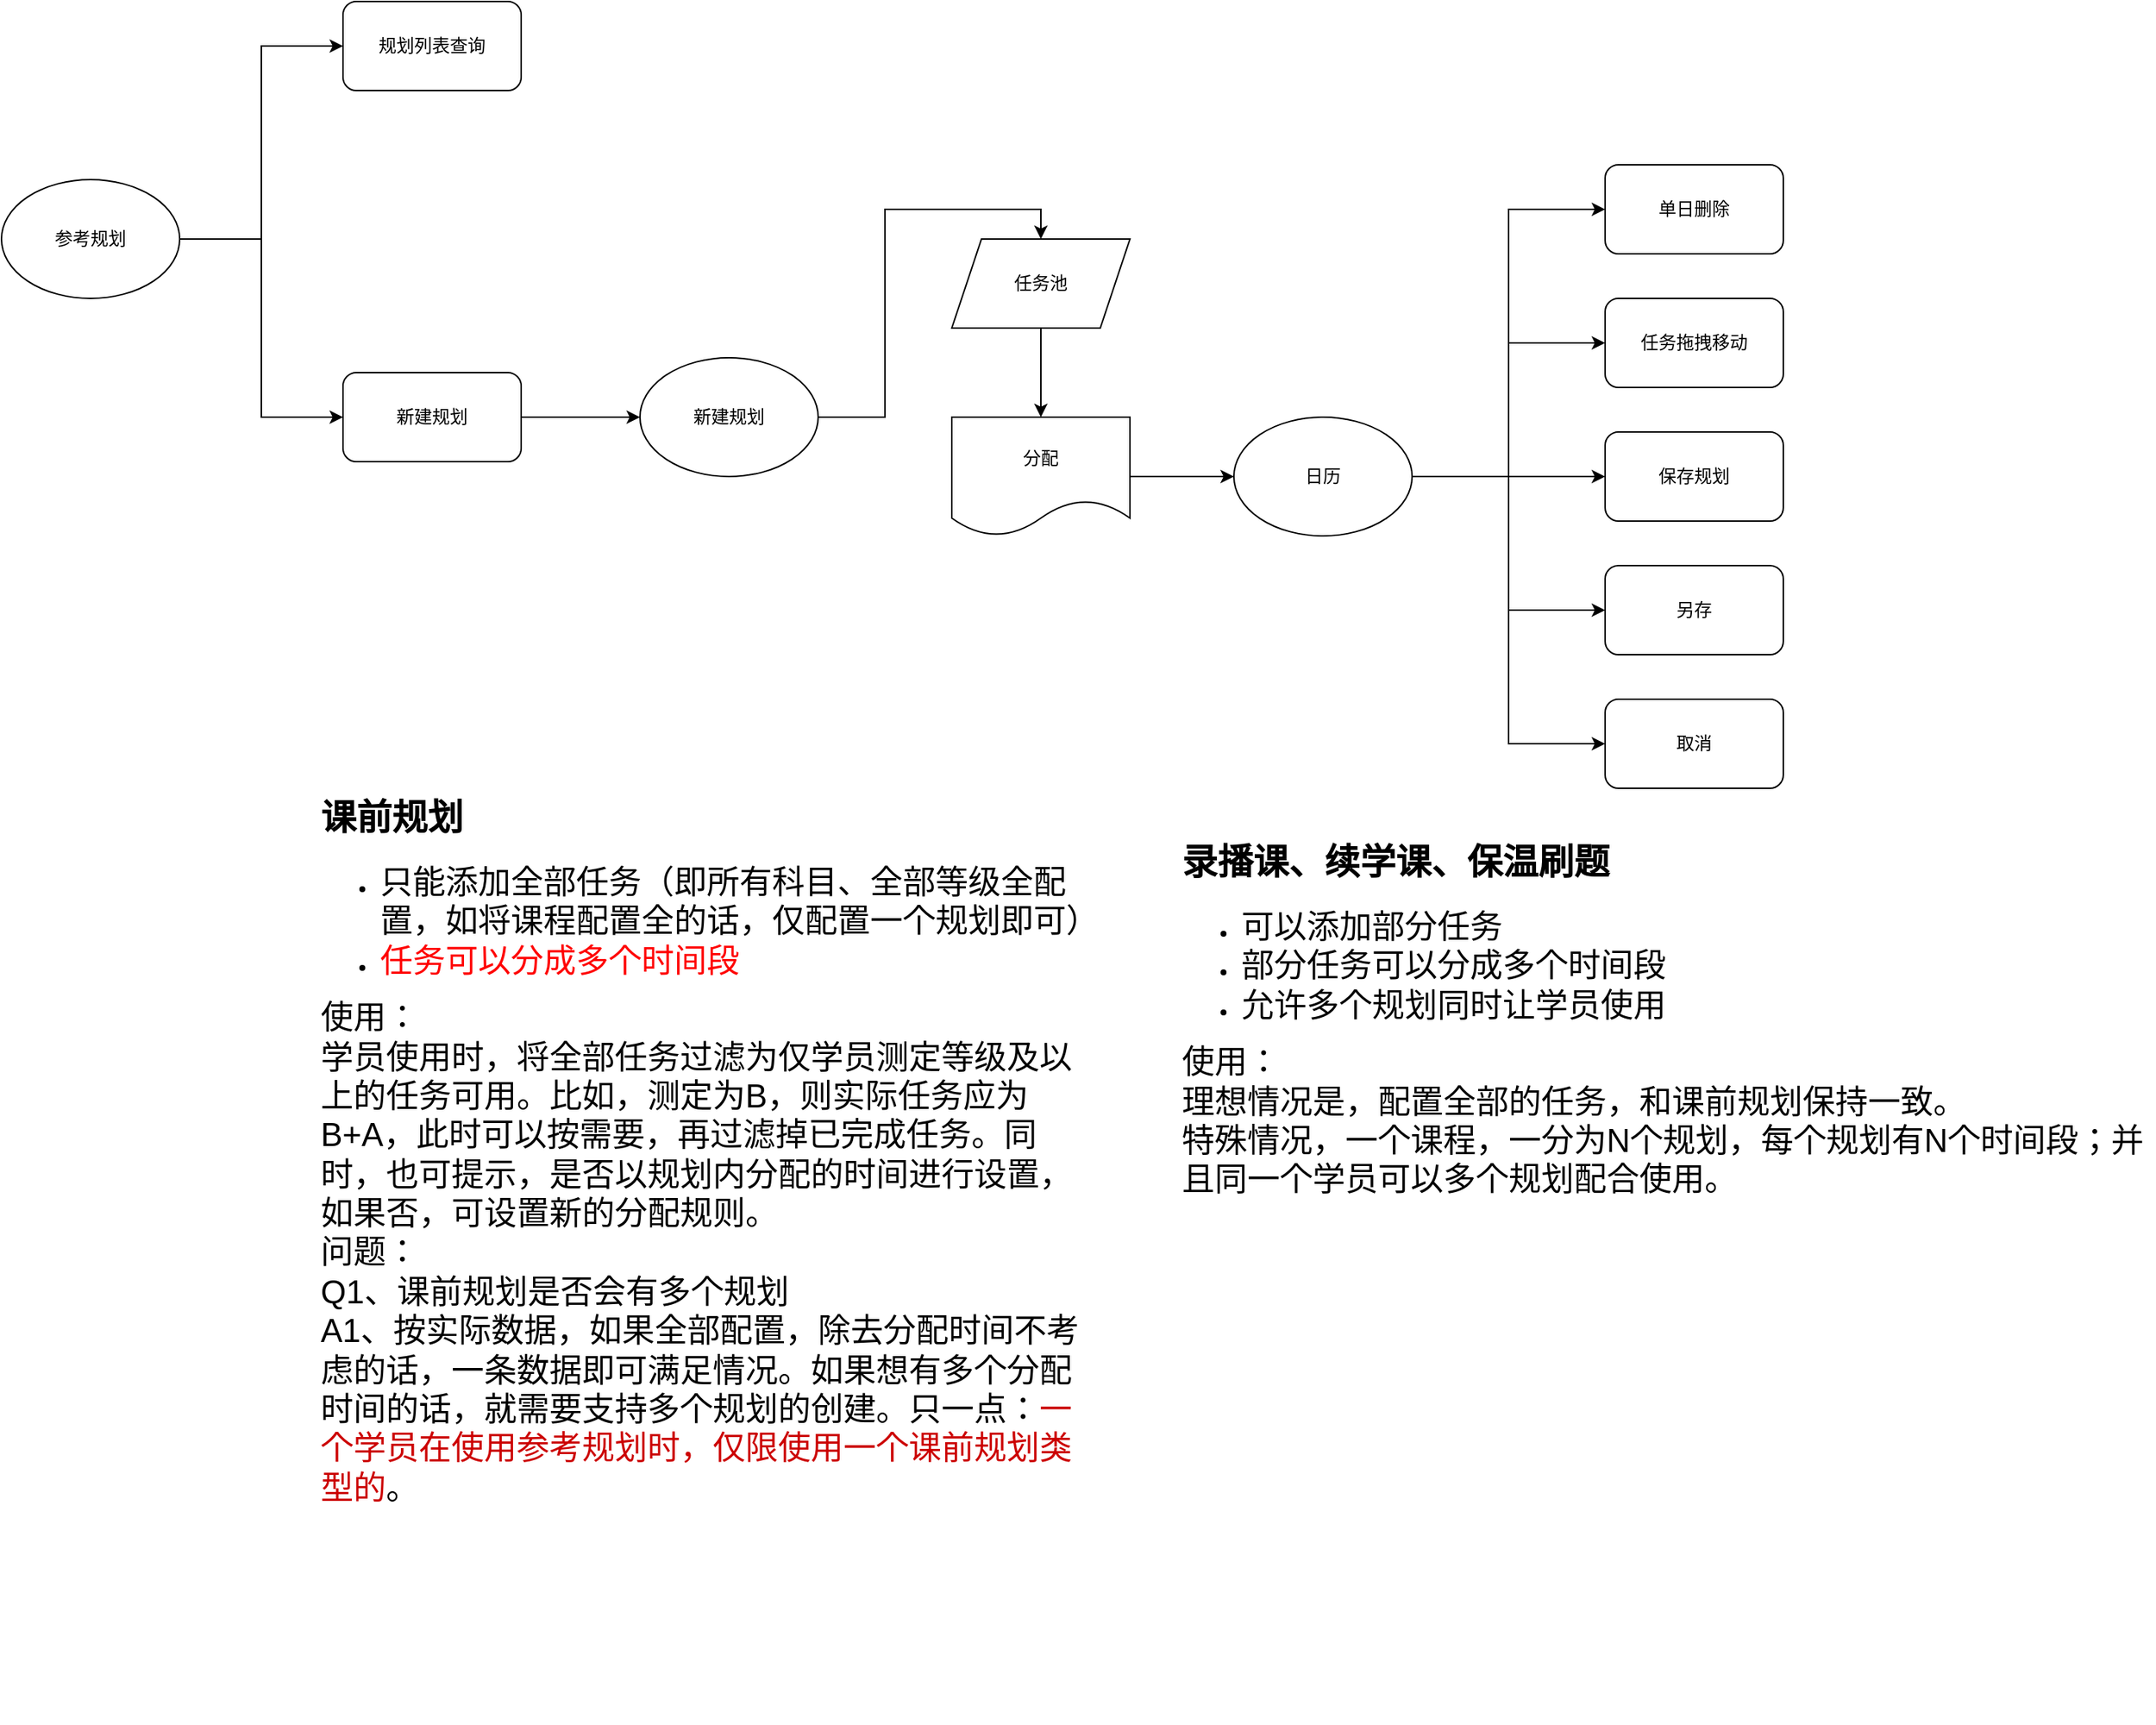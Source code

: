 <mxfile version="24.0.2" type="github">
  <diagram name="第 1 页" id="9BZdloZdPXbtKQPZ9AlU">
    <mxGraphModel dx="2193" dy="691" grid="1" gridSize="10" guides="1" tooltips="1" connect="1" arrows="1" fold="1" page="1" pageScale="1" pageWidth="827" pageHeight="1169" math="0" shadow="0">
      <root>
        <mxCell id="0" />
        <mxCell id="1" parent="0" />
        <mxCell id="iIJYMMnLSl6CzRDzTWIC-24" style="edgeStyle=orthogonalEdgeStyle;rounded=0;orthogonalLoop=1;jettySize=auto;html=1;exitX=1;exitY=0.5;exitDx=0;exitDy=0;entryX=0;entryY=0.5;entryDx=0;entryDy=0;" edge="1" parent="1" source="iIJYMMnLSl6CzRDzTWIC-2" target="iIJYMMnLSl6CzRDzTWIC-3">
          <mxGeometry relative="1" as="geometry" />
        </mxCell>
        <mxCell id="iIJYMMnLSl6CzRDzTWIC-25" style="edgeStyle=orthogonalEdgeStyle;rounded=0;orthogonalLoop=1;jettySize=auto;html=1;exitX=1;exitY=0.5;exitDx=0;exitDy=0;entryX=0;entryY=0.5;entryDx=0;entryDy=0;" edge="1" parent="1" source="iIJYMMnLSl6CzRDzTWIC-2" target="iIJYMMnLSl6CzRDzTWIC-4">
          <mxGeometry relative="1" as="geometry" />
        </mxCell>
        <mxCell id="iIJYMMnLSl6CzRDzTWIC-2" value="参考规划" style="ellipse;whiteSpace=wrap;html=1;" vertex="1" parent="1">
          <mxGeometry x="-100" y="530" width="120" height="80" as="geometry" />
        </mxCell>
        <mxCell id="iIJYMMnLSl6CzRDzTWIC-3" value="规划列表查询" style="rounded=1;whiteSpace=wrap;html=1;" vertex="1" parent="1">
          <mxGeometry x="130" y="410" width="120" height="60" as="geometry" />
        </mxCell>
        <mxCell id="iIJYMMnLSl6CzRDzTWIC-6" style="edgeStyle=orthogonalEdgeStyle;rounded=0;orthogonalLoop=1;jettySize=auto;html=1;exitX=1;exitY=0.5;exitDx=0;exitDy=0;" edge="1" parent="1" source="iIJYMMnLSl6CzRDzTWIC-4" target="iIJYMMnLSl6CzRDzTWIC-5">
          <mxGeometry relative="1" as="geometry" />
        </mxCell>
        <mxCell id="iIJYMMnLSl6CzRDzTWIC-4" value="新建规划" style="rounded=1;whiteSpace=wrap;html=1;" vertex="1" parent="1">
          <mxGeometry x="130" y="660" width="120" height="60" as="geometry" />
        </mxCell>
        <mxCell id="iIJYMMnLSl6CzRDzTWIC-10" style="edgeStyle=orthogonalEdgeStyle;rounded=0;orthogonalLoop=1;jettySize=auto;html=1;exitX=1;exitY=0.5;exitDx=0;exitDy=0;entryX=0.5;entryY=0;entryDx=0;entryDy=0;" edge="1" parent="1" source="iIJYMMnLSl6CzRDzTWIC-5" target="iIJYMMnLSl6CzRDzTWIC-8">
          <mxGeometry relative="1" as="geometry" />
        </mxCell>
        <mxCell id="iIJYMMnLSl6CzRDzTWIC-5" value="新建规划" style="ellipse;whiteSpace=wrap;html=1;" vertex="1" parent="1">
          <mxGeometry x="330" y="650" width="120" height="80" as="geometry" />
        </mxCell>
        <mxCell id="iIJYMMnLSl6CzRDzTWIC-11" style="edgeStyle=orthogonalEdgeStyle;rounded=0;orthogonalLoop=1;jettySize=auto;html=1;exitX=0.5;exitY=1;exitDx=0;exitDy=0;entryX=0.5;entryY=0;entryDx=0;entryDy=0;" edge="1" parent="1" source="iIJYMMnLSl6CzRDzTWIC-8" target="iIJYMMnLSl6CzRDzTWIC-9">
          <mxGeometry relative="1" as="geometry" />
        </mxCell>
        <mxCell id="iIJYMMnLSl6CzRDzTWIC-8" value="任务池" style="shape=parallelogram;perimeter=parallelogramPerimeter;whiteSpace=wrap;html=1;fixedSize=1;" vertex="1" parent="1">
          <mxGeometry x="540" y="570" width="120" height="60" as="geometry" />
        </mxCell>
        <mxCell id="iIJYMMnLSl6CzRDzTWIC-13" style="edgeStyle=orthogonalEdgeStyle;rounded=0;orthogonalLoop=1;jettySize=auto;html=1;exitX=1;exitY=0.5;exitDx=0;exitDy=0;entryX=0;entryY=0.5;entryDx=0;entryDy=0;" edge="1" parent="1" source="iIJYMMnLSl6CzRDzTWIC-9" target="iIJYMMnLSl6CzRDzTWIC-12">
          <mxGeometry relative="1" as="geometry" />
        </mxCell>
        <mxCell id="iIJYMMnLSl6CzRDzTWIC-9" value="分配" style="shape=document;whiteSpace=wrap;html=1;boundedLbl=1;" vertex="1" parent="1">
          <mxGeometry x="540" y="690" width="120" height="80" as="geometry" />
        </mxCell>
        <mxCell id="iIJYMMnLSl6CzRDzTWIC-16" style="edgeStyle=orthogonalEdgeStyle;rounded=0;orthogonalLoop=1;jettySize=auto;html=1;exitX=1;exitY=0.5;exitDx=0;exitDy=0;entryX=0;entryY=0.5;entryDx=0;entryDy=0;" edge="1" parent="1" source="iIJYMMnLSl6CzRDzTWIC-12" target="iIJYMMnLSl6CzRDzTWIC-14">
          <mxGeometry relative="1" as="geometry" />
        </mxCell>
        <mxCell id="iIJYMMnLSl6CzRDzTWIC-17" style="edgeStyle=orthogonalEdgeStyle;rounded=0;orthogonalLoop=1;jettySize=auto;html=1;exitX=1;exitY=0.5;exitDx=0;exitDy=0;entryX=0;entryY=0.5;entryDx=0;entryDy=0;" edge="1" parent="1" source="iIJYMMnLSl6CzRDzTWIC-12" target="iIJYMMnLSl6CzRDzTWIC-15">
          <mxGeometry relative="1" as="geometry" />
        </mxCell>
        <mxCell id="iIJYMMnLSl6CzRDzTWIC-21" style="edgeStyle=orthogonalEdgeStyle;rounded=0;orthogonalLoop=1;jettySize=auto;html=1;exitX=1;exitY=0.5;exitDx=0;exitDy=0;entryX=0;entryY=0.5;entryDx=0;entryDy=0;" edge="1" parent="1" source="iIJYMMnLSl6CzRDzTWIC-12" target="iIJYMMnLSl6CzRDzTWIC-18">
          <mxGeometry relative="1" as="geometry" />
        </mxCell>
        <mxCell id="iIJYMMnLSl6CzRDzTWIC-22" style="edgeStyle=orthogonalEdgeStyle;rounded=0;orthogonalLoop=1;jettySize=auto;html=1;exitX=1;exitY=0.5;exitDx=0;exitDy=0;entryX=0;entryY=0.5;entryDx=0;entryDy=0;" edge="1" parent="1" source="iIJYMMnLSl6CzRDzTWIC-12" target="iIJYMMnLSl6CzRDzTWIC-19">
          <mxGeometry relative="1" as="geometry" />
        </mxCell>
        <mxCell id="iIJYMMnLSl6CzRDzTWIC-23" style="edgeStyle=orthogonalEdgeStyle;rounded=0;orthogonalLoop=1;jettySize=auto;html=1;exitX=1;exitY=0.5;exitDx=0;exitDy=0;entryX=0;entryY=0.5;entryDx=0;entryDy=0;" edge="1" parent="1" source="iIJYMMnLSl6CzRDzTWIC-12" target="iIJYMMnLSl6CzRDzTWIC-20">
          <mxGeometry relative="1" as="geometry" />
        </mxCell>
        <mxCell id="iIJYMMnLSl6CzRDzTWIC-12" value="日历" style="ellipse;whiteSpace=wrap;html=1;" vertex="1" parent="1">
          <mxGeometry x="730" y="690" width="120" height="80" as="geometry" />
        </mxCell>
        <mxCell id="iIJYMMnLSl6CzRDzTWIC-14" value="单日删除" style="rounded=1;whiteSpace=wrap;html=1;" vertex="1" parent="1">
          <mxGeometry x="980" y="520" width="120" height="60" as="geometry" />
        </mxCell>
        <mxCell id="iIJYMMnLSl6CzRDzTWIC-15" value="任务拖拽移动" style="rounded=1;whiteSpace=wrap;html=1;" vertex="1" parent="1">
          <mxGeometry x="980" y="610" width="120" height="60" as="geometry" />
        </mxCell>
        <mxCell id="iIJYMMnLSl6CzRDzTWIC-18" value="保存规划" style="rounded=1;whiteSpace=wrap;html=1;" vertex="1" parent="1">
          <mxGeometry x="980" y="700" width="120" height="60" as="geometry" />
        </mxCell>
        <mxCell id="iIJYMMnLSl6CzRDzTWIC-19" value="另存" style="rounded=1;whiteSpace=wrap;html=1;" vertex="1" parent="1">
          <mxGeometry x="980" y="790" width="120" height="60" as="geometry" />
        </mxCell>
        <mxCell id="iIJYMMnLSl6CzRDzTWIC-20" value="取消" style="rounded=1;whiteSpace=wrap;html=1;" vertex="1" parent="1">
          <mxGeometry x="980" y="880" width="120" height="60" as="geometry" />
        </mxCell>
        <mxCell id="iIJYMMnLSl6CzRDzTWIC-28" value="&lt;h1&gt;课前规划&lt;/h1&gt;&lt;ul&gt;&lt;li&gt;&lt;span style=&quot;font-size: 22px; background-color: initial;&quot;&gt;只能添加全部任务（即所有科目、全部等级全配置，如将课程配置全的话，仅配置一个规划即可）&lt;/span&gt;&lt;/li&gt;&lt;li&gt;&lt;span style=&quot;font-size: 22px; background-color: initial;&quot;&gt;&lt;font color=&quot;#ff0000&quot;&gt;任务可以分成多个时间段&lt;/font&gt;&lt;/span&gt;&lt;/li&gt;&lt;/ul&gt;&lt;div&gt;&lt;span style=&quot;font-size: 22px;&quot;&gt;使用：&lt;/span&gt;&lt;/div&gt;&lt;div&gt;&lt;span style=&quot;font-size: 22px;&quot;&gt;学员使用时，将全部任务过滤为仅学员测定等级及以上的任务可用。比如，测定为B，则实际任务应为B+A，此时可以按需要，再过滤掉已完成任务。同时，也可提示，是否以规划内分配的时间进行设置，如果否，可设置新的分配规则。&lt;/span&gt;&lt;/div&gt;&lt;div&gt;&lt;span style=&quot;font-size: 22px;&quot;&gt;问题：&lt;/span&gt;&lt;/div&gt;&lt;div&gt;&lt;span style=&quot;font-size: 22px;&quot;&gt;Q1、课前规划是否会有多个规划&lt;/span&gt;&lt;/div&gt;&lt;div&gt;&lt;span style=&quot;font-size: 22px;&quot;&gt;A1、按实际数据，如果全部配置，除去分配时间不考虑的话，一条数据即可满足情况。如果想有多个分配时间的话，就需要支持多个规划的创建。只一点：&lt;font color=&quot;#cc0000&quot;&gt;一个学员在使用参考规划时，仅限使用一个课前规划类型的&lt;/font&gt;。&lt;/span&gt;&lt;/div&gt;&lt;div&gt;&lt;span style=&quot;font-size: 22px;&quot;&gt;&lt;span style=&quot;white-space: pre;&quot;&gt;&#x9;&lt;/span&gt;&lt;br&gt;&lt;/span&gt;&lt;/div&gt;" style="text;html=1;spacing=5;spacingTop=-20;whiteSpace=wrap;overflow=hidden;rounded=0;" vertex="1" parent="1">
          <mxGeometry x="110" y="940" width="530" height="630" as="geometry" />
        </mxCell>
        <mxCell id="iIJYMMnLSl6CzRDzTWIC-30" value="&lt;h1&gt;录播课、续学课、保温刷题&lt;/h1&gt;&lt;ul&gt;&lt;li&gt;&lt;span style=&quot;font-size: 22px;&quot;&gt;可以添加部分任务&lt;/span&gt;&lt;/li&gt;&lt;li&gt;&lt;span style=&quot;font-size: 22px;&quot;&gt;部分任务可以分成多个时间段&lt;/span&gt;&lt;/li&gt;&lt;li&gt;&lt;span style=&quot;font-size: 22px;&quot;&gt;允许多个规划同时让学员使用&lt;/span&gt;&lt;/li&gt;&lt;/ul&gt;&lt;div&gt;&lt;span style=&quot;font-size: 22px;&quot;&gt;使用：&lt;/span&gt;&lt;/div&gt;&lt;div&gt;&lt;span style=&quot;font-size: 22px;&quot;&gt;理想情况是，配置全部的任务，和课前规划保持一致。&lt;/span&gt;&lt;/div&gt;&lt;div&gt;&lt;span style=&quot;font-size: 22px;&quot;&gt;特殊情况，一个课程，一分为N个规划，每个规划有N个时间段；并且同一个学员可以多个规划配合使用。&lt;/span&gt;&lt;/div&gt;" style="text;html=1;spacing=5;spacingTop=-20;whiteSpace=wrap;overflow=hidden;rounded=0;" vertex="1" parent="1">
          <mxGeometry x="690" y="970" width="660" height="250" as="geometry" />
        </mxCell>
      </root>
    </mxGraphModel>
  </diagram>
</mxfile>
